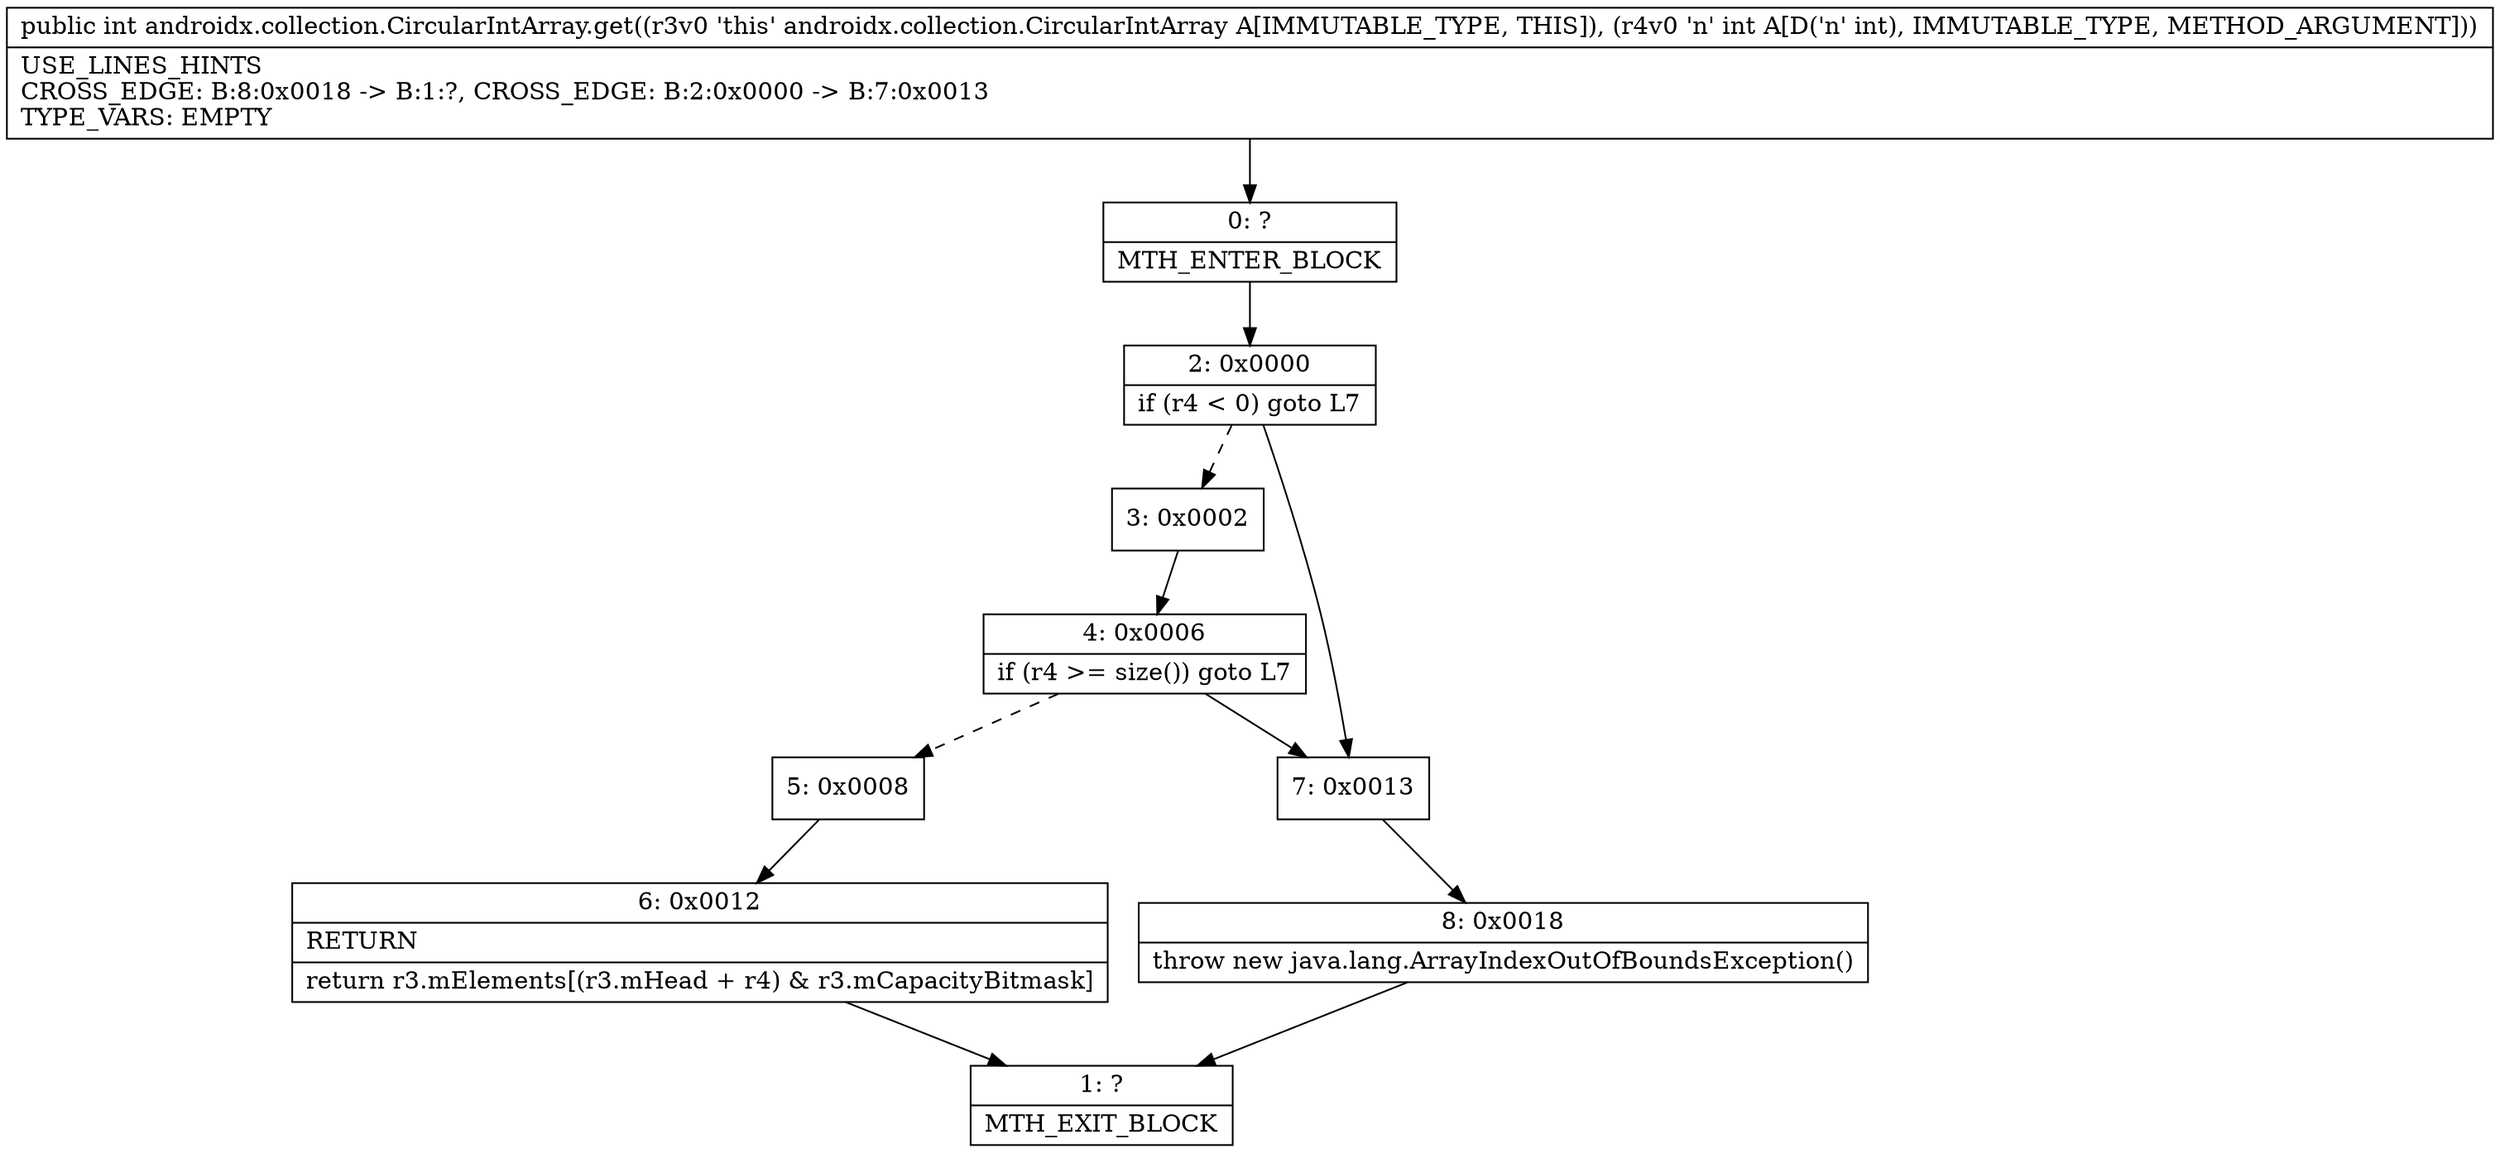 digraph "CFG forandroidx.collection.CircularIntArray.get(I)I" {
Node_0 [shape=record,label="{0\:\ ?|MTH_ENTER_BLOCK\l}"];
Node_2 [shape=record,label="{2\:\ 0x0000|if (r4 \< 0) goto L7\l}"];
Node_3 [shape=record,label="{3\:\ 0x0002}"];
Node_4 [shape=record,label="{4\:\ 0x0006|if (r4 \>= size()) goto L7\l}"];
Node_5 [shape=record,label="{5\:\ 0x0008}"];
Node_6 [shape=record,label="{6\:\ 0x0012|RETURN\l|return r3.mElements[(r3.mHead + r4) & r3.mCapacityBitmask]\l}"];
Node_1 [shape=record,label="{1\:\ ?|MTH_EXIT_BLOCK\l}"];
Node_7 [shape=record,label="{7\:\ 0x0013}"];
Node_8 [shape=record,label="{8\:\ 0x0018|throw new java.lang.ArrayIndexOutOfBoundsException()\l}"];
MethodNode[shape=record,label="{public int androidx.collection.CircularIntArray.get((r3v0 'this' androidx.collection.CircularIntArray A[IMMUTABLE_TYPE, THIS]), (r4v0 'n' int A[D('n' int), IMMUTABLE_TYPE, METHOD_ARGUMENT]))  | USE_LINES_HINTS\lCROSS_EDGE: B:8:0x0018 \-\> B:1:?, CROSS_EDGE: B:2:0x0000 \-\> B:7:0x0013\lTYPE_VARS: EMPTY\l}"];
MethodNode -> Node_0;Node_0 -> Node_2;
Node_2 -> Node_3[style=dashed];
Node_2 -> Node_7;
Node_3 -> Node_4;
Node_4 -> Node_5[style=dashed];
Node_4 -> Node_7;
Node_5 -> Node_6;
Node_6 -> Node_1;
Node_7 -> Node_8;
Node_8 -> Node_1;
}

